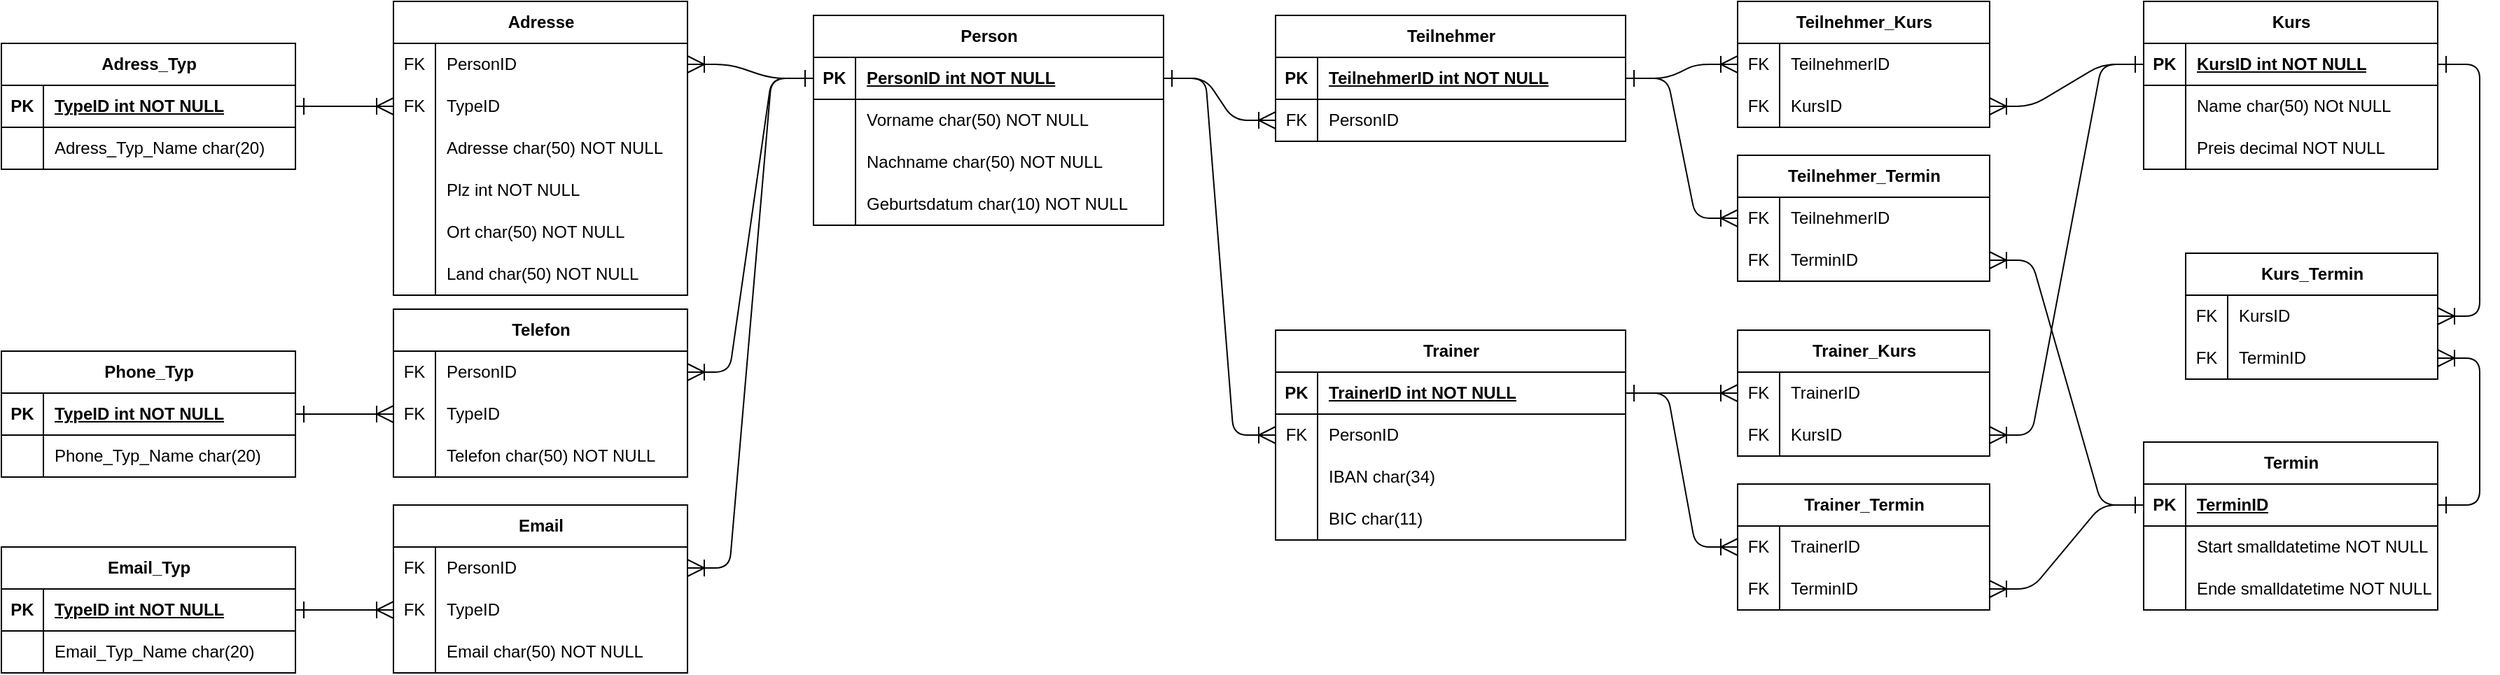 <mxfile version="22.0.2" type="device">
  <diagram id="R2lEEEUBdFMjLlhIrx00" name="Page-1">
    <mxGraphModel dx="3860" dy="1251" grid="1" gridSize="10" guides="1" tooltips="1" connect="1" arrows="1" fold="1" page="1" pageScale="1" pageWidth="850" pageHeight="1100" math="0" shadow="0" extFonts="Permanent Marker^https://fonts.googleapis.com/css?family=Permanent+Marker">
      <root>
        <mxCell id="0" />
        <mxCell id="1" parent="0" />
        <mxCell id="C-vyLk0tnHw3VtMMgP7b-1" value="" style="edgeStyle=entityRelationEdgeStyle;endArrow=ERoneToMany;startArrow=ERone;endFill=0;startFill=0;exitX=1;exitY=0.5;exitDx=0;exitDy=0;endSize=10;startSize=10;entryX=0;entryY=0.5;entryDx=0;entryDy=0;" parent="1" edge="1" target="ZabQwIHH44t1u9tE0k3N-32" source="p-Qol1jENe1isMfZpSC1-251">
          <mxGeometry width="100" height="100" relative="1" as="geometry">
            <mxPoint x="260" y="85" as="sourcePoint" />
            <mxPoint x="310" y="85" as="targetPoint" />
          </mxGeometry>
        </mxCell>
        <mxCell id="ZabQwIHH44t1u9tE0k3N-5" value="" style="edgeStyle=entityRelationEdgeStyle;endArrow=ERoneToMany;startArrow=ERone;endFill=0;startFill=0;exitX=0;exitY=0.5;exitDx=0;exitDy=0;entryX=1;entryY=0.5;entryDx=0;entryDy=0;endSize=10;startSize=10;" parent="1" source="ZabQwIHH44t1u9tE0k3N-42" target="ZabQwIHH44t1u9tE0k3N-35" edge="1">
          <mxGeometry width="100" height="100" relative="1" as="geometry">
            <mxPoint x="500" y="85" as="sourcePoint" />
            <mxPoint x="540" y="115" as="targetPoint" />
          </mxGeometry>
        </mxCell>
        <mxCell id="ZabQwIHH44t1u9tE0k3N-15" value="Person" style="shape=table;startSize=30;container=1;collapsible=1;childLayout=tableLayout;fixedRows=1;rowLines=0;fontStyle=1;align=center;resizeLast=1;html=1;" parent="1" vertex="1">
          <mxGeometry x="-350" y="50" width="250" height="150" as="geometry" />
        </mxCell>
        <mxCell id="ZabQwIHH44t1u9tE0k3N-16" value="" style="shape=tableRow;horizontal=0;startSize=0;swimlaneHead=0;swimlaneBody=0;fillColor=none;collapsible=0;dropTarget=0;points=[[0,0.5],[1,0.5]];portConstraint=eastwest;top=0;left=0;right=0;bottom=1;" parent="ZabQwIHH44t1u9tE0k3N-15" vertex="1">
          <mxGeometry y="30" width="250" height="30" as="geometry" />
        </mxCell>
        <mxCell id="ZabQwIHH44t1u9tE0k3N-17" value="PK" style="shape=partialRectangle;connectable=0;fillColor=none;top=0;left=0;bottom=0;right=0;fontStyle=1;overflow=hidden;whiteSpace=wrap;html=1;" parent="ZabQwIHH44t1u9tE0k3N-16" vertex="1">
          <mxGeometry width="30" height="30" as="geometry">
            <mxRectangle width="30" height="30" as="alternateBounds" />
          </mxGeometry>
        </mxCell>
        <mxCell id="ZabQwIHH44t1u9tE0k3N-18" value="PersonID int NOT NULL" style="shape=partialRectangle;connectable=0;fillColor=none;top=0;left=0;bottom=0;right=0;align=left;spacingLeft=6;fontStyle=5;overflow=hidden;whiteSpace=wrap;html=1;" parent="ZabQwIHH44t1u9tE0k3N-16" vertex="1">
          <mxGeometry x="30" width="220" height="30" as="geometry">
            <mxRectangle width="220" height="30" as="alternateBounds" />
          </mxGeometry>
        </mxCell>
        <mxCell id="ZabQwIHH44t1u9tE0k3N-19" value="" style="shape=tableRow;horizontal=0;startSize=0;swimlaneHead=0;swimlaneBody=0;fillColor=none;collapsible=0;dropTarget=0;points=[[0,0.5],[1,0.5]];portConstraint=eastwest;top=0;left=0;right=0;bottom=0;" parent="ZabQwIHH44t1u9tE0k3N-15" vertex="1">
          <mxGeometry y="60" width="250" height="30" as="geometry" />
        </mxCell>
        <mxCell id="ZabQwIHH44t1u9tE0k3N-20" value="" style="shape=partialRectangle;connectable=0;fillColor=none;top=0;left=0;bottom=0;right=0;editable=1;overflow=hidden;whiteSpace=wrap;html=1;" parent="ZabQwIHH44t1u9tE0k3N-19" vertex="1">
          <mxGeometry width="30" height="30" as="geometry">
            <mxRectangle width="30" height="30" as="alternateBounds" />
          </mxGeometry>
        </mxCell>
        <mxCell id="ZabQwIHH44t1u9tE0k3N-21" value="Vorname char(50) NOT NULL" style="shape=partialRectangle;connectable=0;fillColor=none;top=0;left=0;bottom=0;right=0;align=left;spacingLeft=6;overflow=hidden;whiteSpace=wrap;html=1;" parent="ZabQwIHH44t1u9tE0k3N-19" vertex="1">
          <mxGeometry x="30" width="220" height="30" as="geometry">
            <mxRectangle width="220" height="30" as="alternateBounds" />
          </mxGeometry>
        </mxCell>
        <mxCell id="ZabQwIHH44t1u9tE0k3N-22" value="" style="shape=tableRow;horizontal=0;startSize=0;swimlaneHead=0;swimlaneBody=0;fillColor=none;collapsible=0;dropTarget=0;points=[[0,0.5],[1,0.5]];portConstraint=eastwest;top=0;left=0;right=0;bottom=0;" parent="ZabQwIHH44t1u9tE0k3N-15" vertex="1">
          <mxGeometry y="90" width="250" height="30" as="geometry" />
        </mxCell>
        <mxCell id="ZabQwIHH44t1u9tE0k3N-23" value="" style="shape=partialRectangle;connectable=0;fillColor=none;top=0;left=0;bottom=0;right=0;editable=1;overflow=hidden;whiteSpace=wrap;html=1;" parent="ZabQwIHH44t1u9tE0k3N-22" vertex="1">
          <mxGeometry width="30" height="30" as="geometry">
            <mxRectangle width="30" height="30" as="alternateBounds" />
          </mxGeometry>
        </mxCell>
        <mxCell id="ZabQwIHH44t1u9tE0k3N-24" value="Nachname char(50) NOT NULL" style="shape=partialRectangle;connectable=0;fillColor=none;top=0;left=0;bottom=0;right=0;align=left;spacingLeft=6;overflow=hidden;whiteSpace=wrap;html=1;" parent="ZabQwIHH44t1u9tE0k3N-22" vertex="1">
          <mxGeometry x="30" width="220" height="30" as="geometry">
            <mxRectangle width="220" height="30" as="alternateBounds" />
          </mxGeometry>
        </mxCell>
        <mxCell id="ZabQwIHH44t1u9tE0k3N-25" value="" style="shape=tableRow;horizontal=0;startSize=0;swimlaneHead=0;swimlaneBody=0;fillColor=none;collapsible=0;dropTarget=0;points=[[0,0.5],[1,0.5]];portConstraint=eastwest;top=0;left=0;right=0;bottom=0;" parent="ZabQwIHH44t1u9tE0k3N-15" vertex="1">
          <mxGeometry y="120" width="250" height="30" as="geometry" />
        </mxCell>
        <mxCell id="ZabQwIHH44t1u9tE0k3N-26" value="" style="shape=partialRectangle;connectable=0;fillColor=none;top=0;left=0;bottom=0;right=0;editable=1;overflow=hidden;whiteSpace=wrap;html=1;" parent="ZabQwIHH44t1u9tE0k3N-25" vertex="1">
          <mxGeometry width="30" height="30" as="geometry">
            <mxRectangle width="30" height="30" as="alternateBounds" />
          </mxGeometry>
        </mxCell>
        <mxCell id="ZabQwIHH44t1u9tE0k3N-27" value="Geburtsdatum char(10) NOT NULL" style="shape=partialRectangle;connectable=0;fillColor=none;top=0;left=0;bottom=0;right=0;align=left;spacingLeft=6;overflow=hidden;whiteSpace=wrap;html=1;" parent="ZabQwIHH44t1u9tE0k3N-25" vertex="1">
          <mxGeometry x="30" width="220" height="30" as="geometry">
            <mxRectangle width="220" height="30" as="alternateBounds" />
          </mxGeometry>
        </mxCell>
        <mxCell id="ZabQwIHH44t1u9tE0k3N-28" value="Teilnehmer_Kurs" style="shape=table;startSize=30;container=1;collapsible=1;childLayout=tableLayout;fixedRows=1;rowLines=0;fontStyle=1;align=center;resizeLast=1;html=1;" parent="1" vertex="1">
          <mxGeometry x="310" y="40" width="180" height="90" as="geometry" />
        </mxCell>
        <mxCell id="ZabQwIHH44t1u9tE0k3N-32" value="" style="shape=tableRow;horizontal=0;startSize=0;swimlaneHead=0;swimlaneBody=0;fillColor=none;collapsible=0;dropTarget=0;points=[[0,0.5],[1,0.5]];portConstraint=eastwest;top=0;left=0;right=0;bottom=0;" parent="ZabQwIHH44t1u9tE0k3N-28" vertex="1">
          <mxGeometry y="30" width="180" height="30" as="geometry" />
        </mxCell>
        <mxCell id="ZabQwIHH44t1u9tE0k3N-33" value="FK" style="shape=partialRectangle;connectable=0;fillColor=none;top=0;left=0;bottom=0;right=0;editable=1;overflow=hidden;whiteSpace=wrap;html=1;" parent="ZabQwIHH44t1u9tE0k3N-32" vertex="1">
          <mxGeometry width="30" height="30" as="geometry">
            <mxRectangle width="30" height="30" as="alternateBounds" />
          </mxGeometry>
        </mxCell>
        <mxCell id="ZabQwIHH44t1u9tE0k3N-34" value="TeilnehmerID" style="shape=partialRectangle;connectable=0;fillColor=none;top=0;left=0;bottom=0;right=0;align=left;spacingLeft=6;overflow=hidden;whiteSpace=wrap;html=1;" parent="ZabQwIHH44t1u9tE0k3N-32" vertex="1">
          <mxGeometry x="30" width="150" height="30" as="geometry">
            <mxRectangle width="150" height="30" as="alternateBounds" />
          </mxGeometry>
        </mxCell>
        <mxCell id="ZabQwIHH44t1u9tE0k3N-35" value="" style="shape=tableRow;horizontal=0;startSize=0;swimlaneHead=0;swimlaneBody=0;fillColor=none;collapsible=0;dropTarget=0;points=[[0,0.5],[1,0.5]];portConstraint=eastwest;top=0;left=0;right=0;bottom=0;" parent="ZabQwIHH44t1u9tE0k3N-28" vertex="1">
          <mxGeometry y="60" width="180" height="30" as="geometry" />
        </mxCell>
        <mxCell id="ZabQwIHH44t1u9tE0k3N-36" value="FK" style="shape=partialRectangle;connectable=0;fillColor=none;top=0;left=0;bottom=0;right=0;editable=1;overflow=hidden;whiteSpace=wrap;html=1;" parent="ZabQwIHH44t1u9tE0k3N-35" vertex="1">
          <mxGeometry width="30" height="30" as="geometry">
            <mxRectangle width="30" height="30" as="alternateBounds" />
          </mxGeometry>
        </mxCell>
        <mxCell id="ZabQwIHH44t1u9tE0k3N-37" value="KursID" style="shape=partialRectangle;connectable=0;fillColor=none;top=0;left=0;bottom=0;right=0;align=left;spacingLeft=6;overflow=hidden;whiteSpace=wrap;html=1;" parent="ZabQwIHH44t1u9tE0k3N-35" vertex="1">
          <mxGeometry x="30" width="150" height="30" as="geometry">
            <mxRectangle width="150" height="30" as="alternateBounds" />
          </mxGeometry>
        </mxCell>
        <mxCell id="ZabQwIHH44t1u9tE0k3N-41" value="Kurs" style="shape=table;startSize=30;container=1;collapsible=1;childLayout=tableLayout;fixedRows=1;rowLines=0;fontStyle=1;align=center;resizeLast=1;html=1;" parent="1" vertex="1">
          <mxGeometry x="600" y="40" width="210" height="120" as="geometry" />
        </mxCell>
        <mxCell id="ZabQwIHH44t1u9tE0k3N-42" value="" style="shape=tableRow;horizontal=0;startSize=0;swimlaneHead=0;swimlaneBody=0;fillColor=none;collapsible=0;dropTarget=0;points=[[0,0.5],[1,0.5]];portConstraint=eastwest;top=0;left=0;right=0;bottom=1;" parent="ZabQwIHH44t1u9tE0k3N-41" vertex="1">
          <mxGeometry y="30" width="210" height="30" as="geometry" />
        </mxCell>
        <mxCell id="ZabQwIHH44t1u9tE0k3N-43" value="PK" style="shape=partialRectangle;connectable=0;fillColor=none;top=0;left=0;bottom=0;right=0;fontStyle=1;overflow=hidden;whiteSpace=wrap;html=1;" parent="ZabQwIHH44t1u9tE0k3N-42" vertex="1">
          <mxGeometry width="30" height="30" as="geometry">
            <mxRectangle width="30" height="30" as="alternateBounds" />
          </mxGeometry>
        </mxCell>
        <mxCell id="ZabQwIHH44t1u9tE0k3N-44" value="KursID int NOT NULL" style="shape=partialRectangle;connectable=0;fillColor=none;top=0;left=0;bottom=0;right=0;align=left;spacingLeft=6;fontStyle=5;overflow=hidden;whiteSpace=wrap;html=1;" parent="ZabQwIHH44t1u9tE0k3N-42" vertex="1">
          <mxGeometry x="30" width="180" height="30" as="geometry">
            <mxRectangle width="180" height="30" as="alternateBounds" />
          </mxGeometry>
        </mxCell>
        <mxCell id="ZabQwIHH44t1u9tE0k3N-45" value="" style="shape=tableRow;horizontal=0;startSize=0;swimlaneHead=0;swimlaneBody=0;fillColor=none;collapsible=0;dropTarget=0;points=[[0,0.5],[1,0.5]];portConstraint=eastwest;top=0;left=0;right=0;bottom=0;" parent="ZabQwIHH44t1u9tE0k3N-41" vertex="1">
          <mxGeometry y="60" width="210" height="30" as="geometry" />
        </mxCell>
        <mxCell id="ZabQwIHH44t1u9tE0k3N-46" value="" style="shape=partialRectangle;connectable=0;fillColor=none;top=0;left=0;bottom=0;right=0;editable=1;overflow=hidden;whiteSpace=wrap;html=1;" parent="ZabQwIHH44t1u9tE0k3N-45" vertex="1">
          <mxGeometry width="30" height="30" as="geometry">
            <mxRectangle width="30" height="30" as="alternateBounds" />
          </mxGeometry>
        </mxCell>
        <mxCell id="ZabQwIHH44t1u9tE0k3N-47" value="Name char(50) NOt NULL" style="shape=partialRectangle;connectable=0;fillColor=none;top=0;left=0;bottom=0;right=0;align=left;spacingLeft=6;overflow=hidden;whiteSpace=wrap;html=1;" parent="ZabQwIHH44t1u9tE0k3N-45" vertex="1">
          <mxGeometry x="30" width="180" height="30" as="geometry">
            <mxRectangle width="180" height="30" as="alternateBounds" />
          </mxGeometry>
        </mxCell>
        <mxCell id="ZabQwIHH44t1u9tE0k3N-48" value="" style="shape=tableRow;horizontal=0;startSize=0;swimlaneHead=0;swimlaneBody=0;fillColor=none;collapsible=0;dropTarget=0;points=[[0,0.5],[1,0.5]];portConstraint=eastwest;top=0;left=0;right=0;bottom=0;" parent="ZabQwIHH44t1u9tE0k3N-41" vertex="1">
          <mxGeometry y="90" width="210" height="30" as="geometry" />
        </mxCell>
        <mxCell id="ZabQwIHH44t1u9tE0k3N-49" value="" style="shape=partialRectangle;connectable=0;fillColor=none;top=0;left=0;bottom=0;right=0;editable=1;overflow=hidden;whiteSpace=wrap;html=1;" parent="ZabQwIHH44t1u9tE0k3N-48" vertex="1">
          <mxGeometry width="30" height="30" as="geometry">
            <mxRectangle width="30" height="30" as="alternateBounds" />
          </mxGeometry>
        </mxCell>
        <mxCell id="ZabQwIHH44t1u9tE0k3N-50" value="Preis decimal NOT NULL" style="shape=partialRectangle;connectable=0;fillColor=none;top=0;left=0;bottom=0;right=0;align=left;spacingLeft=6;overflow=hidden;whiteSpace=wrap;html=1;" parent="ZabQwIHH44t1u9tE0k3N-48" vertex="1">
          <mxGeometry x="30" width="180" height="30" as="geometry">
            <mxRectangle width="180" height="30" as="alternateBounds" />
          </mxGeometry>
        </mxCell>
        <mxCell id="ZabQwIHH44t1u9tE0k3N-77" value="" style="edgeStyle=entityRelationEdgeStyle;endArrow=ERoneToMany;startArrow=ERone;endFill=0;startFill=0;exitX=0;exitY=0.5;exitDx=0;exitDy=0;entryX=1;entryY=0.5;entryDx=0;entryDy=0;endSize=10;startSize=10;" parent="1" source="ZabQwIHH44t1u9tE0k3N-42" target="ZabQwIHH44t1u9tE0k3N-113" edge="1">
          <mxGeometry width="100" height="100" relative="1" as="geometry">
            <mxPoint x="550" y="455" as="sourcePoint" />
            <mxPoint x="540" y="485" as="targetPoint" />
          </mxGeometry>
        </mxCell>
        <mxCell id="ZabQwIHH44t1u9tE0k3N-109" value="Trainer_Kurs" style="shape=table;startSize=30;container=1;collapsible=1;childLayout=tableLayout;fixedRows=1;rowLines=0;fontStyle=1;align=center;resizeLast=1;html=1;" parent="1" vertex="1">
          <mxGeometry x="310" y="275" width="180" height="90" as="geometry" />
        </mxCell>
        <mxCell id="ZabQwIHH44t1u9tE0k3N-110" value="" style="shape=tableRow;horizontal=0;startSize=0;swimlaneHead=0;swimlaneBody=0;fillColor=none;collapsible=0;dropTarget=0;points=[[0,0.5],[1,0.5]];portConstraint=eastwest;top=0;left=0;right=0;bottom=0;" parent="ZabQwIHH44t1u9tE0k3N-109" vertex="1">
          <mxGeometry y="30" width="180" height="30" as="geometry" />
        </mxCell>
        <mxCell id="ZabQwIHH44t1u9tE0k3N-111" value="FK" style="shape=partialRectangle;connectable=0;fillColor=none;top=0;left=0;bottom=0;right=0;editable=1;overflow=hidden;whiteSpace=wrap;html=1;" parent="ZabQwIHH44t1u9tE0k3N-110" vertex="1">
          <mxGeometry width="30" height="30" as="geometry">
            <mxRectangle width="30" height="30" as="alternateBounds" />
          </mxGeometry>
        </mxCell>
        <mxCell id="ZabQwIHH44t1u9tE0k3N-112" value="TrainerID" style="shape=partialRectangle;connectable=0;fillColor=none;top=0;left=0;bottom=0;right=0;align=left;spacingLeft=6;overflow=hidden;whiteSpace=wrap;html=1;" parent="ZabQwIHH44t1u9tE0k3N-110" vertex="1">
          <mxGeometry x="30" width="150" height="30" as="geometry">
            <mxRectangle width="150" height="30" as="alternateBounds" />
          </mxGeometry>
        </mxCell>
        <mxCell id="ZabQwIHH44t1u9tE0k3N-113" value="" style="shape=tableRow;horizontal=0;startSize=0;swimlaneHead=0;swimlaneBody=0;fillColor=none;collapsible=0;dropTarget=0;points=[[0,0.5],[1,0.5]];portConstraint=eastwest;top=0;left=0;right=0;bottom=0;" parent="ZabQwIHH44t1u9tE0k3N-109" vertex="1">
          <mxGeometry y="60" width="180" height="30" as="geometry" />
        </mxCell>
        <mxCell id="ZabQwIHH44t1u9tE0k3N-114" value="FK" style="shape=partialRectangle;connectable=0;fillColor=none;top=0;left=0;bottom=0;right=0;editable=1;overflow=hidden;whiteSpace=wrap;html=1;" parent="ZabQwIHH44t1u9tE0k3N-113" vertex="1">
          <mxGeometry width="30" height="30" as="geometry">
            <mxRectangle width="30" height="30" as="alternateBounds" />
          </mxGeometry>
        </mxCell>
        <mxCell id="ZabQwIHH44t1u9tE0k3N-115" value="KursID" style="shape=partialRectangle;connectable=0;fillColor=none;top=0;left=0;bottom=0;right=0;align=left;spacingLeft=6;overflow=hidden;whiteSpace=wrap;html=1;" parent="ZabQwIHH44t1u9tE0k3N-113" vertex="1">
          <mxGeometry x="30" width="150" height="30" as="geometry">
            <mxRectangle width="150" height="30" as="alternateBounds" />
          </mxGeometry>
        </mxCell>
        <mxCell id="ZabQwIHH44t1u9tE0k3N-129" value="Termin" style="shape=table;startSize=30;container=1;collapsible=1;childLayout=tableLayout;fixedRows=1;rowLines=0;fontStyle=1;align=center;resizeLast=1;html=1;" parent="1" vertex="1">
          <mxGeometry x="600" y="355" width="210" height="120" as="geometry" />
        </mxCell>
        <mxCell id="ZabQwIHH44t1u9tE0k3N-130" value="" style="shape=tableRow;horizontal=0;startSize=0;swimlaneHead=0;swimlaneBody=0;fillColor=none;collapsible=0;dropTarget=0;points=[[0,0.5],[1,0.5]];portConstraint=eastwest;top=0;left=0;right=0;bottom=1;" parent="ZabQwIHH44t1u9tE0k3N-129" vertex="1">
          <mxGeometry y="30" width="210" height="30" as="geometry" />
        </mxCell>
        <mxCell id="ZabQwIHH44t1u9tE0k3N-131" value="PK" style="shape=partialRectangle;connectable=0;fillColor=none;top=0;left=0;bottom=0;right=0;fontStyle=1;overflow=hidden;whiteSpace=wrap;html=1;" parent="ZabQwIHH44t1u9tE0k3N-130" vertex="1">
          <mxGeometry width="30" height="30" as="geometry">
            <mxRectangle width="30" height="30" as="alternateBounds" />
          </mxGeometry>
        </mxCell>
        <mxCell id="ZabQwIHH44t1u9tE0k3N-132" value="TerminID" style="shape=partialRectangle;connectable=0;fillColor=none;top=0;left=0;bottom=0;right=0;align=left;spacingLeft=6;fontStyle=5;overflow=hidden;whiteSpace=wrap;html=1;" parent="ZabQwIHH44t1u9tE0k3N-130" vertex="1">
          <mxGeometry x="30" width="180" height="30" as="geometry">
            <mxRectangle width="180" height="30" as="alternateBounds" />
          </mxGeometry>
        </mxCell>
        <mxCell id="ZabQwIHH44t1u9tE0k3N-136" value="" style="shape=tableRow;horizontal=0;startSize=0;swimlaneHead=0;swimlaneBody=0;fillColor=none;collapsible=0;dropTarget=0;points=[[0,0.5],[1,0.5]];portConstraint=eastwest;top=0;left=0;right=0;bottom=0;" parent="ZabQwIHH44t1u9tE0k3N-129" vertex="1">
          <mxGeometry y="60" width="210" height="30" as="geometry" />
        </mxCell>
        <mxCell id="ZabQwIHH44t1u9tE0k3N-137" value="" style="shape=partialRectangle;connectable=0;fillColor=none;top=0;left=0;bottom=0;right=0;editable=1;overflow=hidden;whiteSpace=wrap;html=1;" parent="ZabQwIHH44t1u9tE0k3N-136" vertex="1">
          <mxGeometry width="30" height="30" as="geometry">
            <mxRectangle width="30" height="30" as="alternateBounds" />
          </mxGeometry>
        </mxCell>
        <mxCell id="ZabQwIHH44t1u9tE0k3N-138" value="Start smalldatetime NOT NULL" style="shape=partialRectangle;connectable=0;fillColor=none;top=0;left=0;bottom=0;right=0;align=left;spacingLeft=6;overflow=hidden;whiteSpace=wrap;html=1;" parent="ZabQwIHH44t1u9tE0k3N-136" vertex="1">
          <mxGeometry x="30" width="180" height="30" as="geometry">
            <mxRectangle width="180" height="30" as="alternateBounds" />
          </mxGeometry>
        </mxCell>
        <mxCell id="ZabQwIHH44t1u9tE0k3N-139" value="" style="shape=tableRow;horizontal=0;startSize=0;swimlaneHead=0;swimlaneBody=0;fillColor=none;collapsible=0;dropTarget=0;points=[[0,0.5],[1,0.5]];portConstraint=eastwest;top=0;left=0;right=0;bottom=0;" parent="ZabQwIHH44t1u9tE0k3N-129" vertex="1">
          <mxGeometry y="90" width="210" height="30" as="geometry" />
        </mxCell>
        <mxCell id="ZabQwIHH44t1u9tE0k3N-140" value="" style="shape=partialRectangle;connectable=0;fillColor=none;top=0;left=0;bottom=0;right=0;editable=1;overflow=hidden;whiteSpace=wrap;html=1;" parent="ZabQwIHH44t1u9tE0k3N-139" vertex="1">
          <mxGeometry width="30" height="30" as="geometry">
            <mxRectangle width="30" height="30" as="alternateBounds" />
          </mxGeometry>
        </mxCell>
        <mxCell id="ZabQwIHH44t1u9tE0k3N-141" value="Ende smalldatetime NOT NULL" style="shape=partialRectangle;connectable=0;fillColor=none;top=0;left=0;bottom=0;right=0;align=left;spacingLeft=6;overflow=hidden;whiteSpace=wrap;html=1;" parent="ZabQwIHH44t1u9tE0k3N-139" vertex="1">
          <mxGeometry x="30" width="180" height="30" as="geometry">
            <mxRectangle width="180" height="30" as="alternateBounds" />
          </mxGeometry>
        </mxCell>
        <mxCell id="ZabQwIHH44t1u9tE0k3N-142" value="" style="edgeStyle=entityRelationEdgeStyle;endArrow=ERoneToMany;startArrow=ERone;endFill=0;startFill=0;exitX=1;exitY=0.5;exitDx=0;exitDy=0;endSize=10;startSize=10;entryX=1;entryY=0.5;entryDx=0;entryDy=0;" parent="1" source="ZabQwIHH44t1u9tE0k3N-130" target="p-Qol1jENe1isMfZpSC1-101" edge="1">
          <mxGeometry width="100" height="100" relative="1" as="geometry">
            <mxPoint x="1060" y="780" as="sourcePoint" />
            <mxPoint x="910" y="250" as="targetPoint" />
            <Array as="points">
              <mxPoint x="650" y="830" />
              <mxPoint x="690" y="705" />
              <mxPoint x="670" y="830" />
            </Array>
          </mxGeometry>
        </mxCell>
        <mxCell id="p-Qol1jENe1isMfZpSC1-79" value="" style="edgeStyle=entityRelationEdgeStyle;endArrow=ERoneToMany;startArrow=ERone;endFill=0;startFill=0;exitX=1;exitY=0.5;exitDx=0;exitDy=0;endSize=10;startSize=10;entryX=0;entryY=0.5;entryDx=0;entryDy=0;" edge="1" parent="1" target="p-Qol1jENe1isMfZpSC1-81" source="p-Qol1jENe1isMfZpSC1-251">
          <mxGeometry width="100" height="100" relative="1" as="geometry">
            <mxPoint x="260" y="195" as="sourcePoint" />
            <mxPoint x="310" y="195" as="targetPoint" />
          </mxGeometry>
        </mxCell>
        <mxCell id="p-Qol1jENe1isMfZpSC1-80" value="Teilnehmer_Termin" style="shape=table;startSize=30;container=1;collapsible=1;childLayout=tableLayout;fixedRows=1;rowLines=0;fontStyle=1;align=center;resizeLast=1;html=1;" vertex="1" parent="1">
          <mxGeometry x="310" y="150" width="180" height="90" as="geometry" />
        </mxCell>
        <mxCell id="p-Qol1jENe1isMfZpSC1-81" value="" style="shape=tableRow;horizontal=0;startSize=0;swimlaneHead=0;swimlaneBody=0;fillColor=none;collapsible=0;dropTarget=0;points=[[0,0.5],[1,0.5]];portConstraint=eastwest;top=0;left=0;right=0;bottom=0;" vertex="1" parent="p-Qol1jENe1isMfZpSC1-80">
          <mxGeometry y="30" width="180" height="30" as="geometry" />
        </mxCell>
        <mxCell id="p-Qol1jENe1isMfZpSC1-82" value="FK" style="shape=partialRectangle;connectable=0;fillColor=none;top=0;left=0;bottom=0;right=0;editable=1;overflow=hidden;whiteSpace=wrap;html=1;" vertex="1" parent="p-Qol1jENe1isMfZpSC1-81">
          <mxGeometry width="30" height="30" as="geometry">
            <mxRectangle width="30" height="30" as="alternateBounds" />
          </mxGeometry>
        </mxCell>
        <mxCell id="p-Qol1jENe1isMfZpSC1-83" value="TeilnehmerID" style="shape=partialRectangle;connectable=0;fillColor=none;top=0;left=0;bottom=0;right=0;align=left;spacingLeft=6;overflow=hidden;whiteSpace=wrap;html=1;" vertex="1" parent="p-Qol1jENe1isMfZpSC1-81">
          <mxGeometry x="30" width="150" height="30" as="geometry">
            <mxRectangle width="150" height="30" as="alternateBounds" />
          </mxGeometry>
        </mxCell>
        <mxCell id="p-Qol1jENe1isMfZpSC1-84" value="" style="shape=tableRow;horizontal=0;startSize=0;swimlaneHead=0;swimlaneBody=0;fillColor=none;collapsible=0;dropTarget=0;points=[[0,0.5],[1,0.5]];portConstraint=eastwest;top=0;left=0;right=0;bottom=0;" vertex="1" parent="p-Qol1jENe1isMfZpSC1-80">
          <mxGeometry y="60" width="180" height="30" as="geometry" />
        </mxCell>
        <mxCell id="p-Qol1jENe1isMfZpSC1-85" value="FK" style="shape=partialRectangle;connectable=0;fillColor=none;top=0;left=0;bottom=0;right=0;editable=1;overflow=hidden;whiteSpace=wrap;html=1;" vertex="1" parent="p-Qol1jENe1isMfZpSC1-84">
          <mxGeometry width="30" height="30" as="geometry">
            <mxRectangle width="30" height="30" as="alternateBounds" />
          </mxGeometry>
        </mxCell>
        <mxCell id="p-Qol1jENe1isMfZpSC1-86" value="TerminID" style="shape=partialRectangle;connectable=0;fillColor=none;top=0;left=0;bottom=0;right=0;align=left;spacingLeft=6;overflow=hidden;whiteSpace=wrap;html=1;" vertex="1" parent="p-Qol1jENe1isMfZpSC1-84">
          <mxGeometry x="30" width="150" height="30" as="geometry">
            <mxRectangle width="150" height="30" as="alternateBounds" />
          </mxGeometry>
        </mxCell>
        <mxCell id="p-Qol1jENe1isMfZpSC1-88" value="Trainer_Termin" style="shape=table;startSize=30;container=1;collapsible=1;childLayout=tableLayout;fixedRows=1;rowLines=0;fontStyle=1;align=center;resizeLast=1;html=1;" vertex="1" parent="1">
          <mxGeometry x="310" y="385" width="180" height="90" as="geometry" />
        </mxCell>
        <mxCell id="p-Qol1jENe1isMfZpSC1-89" value="" style="shape=tableRow;horizontal=0;startSize=0;swimlaneHead=0;swimlaneBody=0;fillColor=none;collapsible=0;dropTarget=0;points=[[0,0.5],[1,0.5]];portConstraint=eastwest;top=0;left=0;right=0;bottom=0;" vertex="1" parent="p-Qol1jENe1isMfZpSC1-88">
          <mxGeometry y="30" width="180" height="30" as="geometry" />
        </mxCell>
        <mxCell id="p-Qol1jENe1isMfZpSC1-90" value="FK" style="shape=partialRectangle;connectable=0;fillColor=none;top=0;left=0;bottom=0;right=0;editable=1;overflow=hidden;whiteSpace=wrap;html=1;" vertex="1" parent="p-Qol1jENe1isMfZpSC1-89">
          <mxGeometry width="30" height="30" as="geometry">
            <mxRectangle width="30" height="30" as="alternateBounds" />
          </mxGeometry>
        </mxCell>
        <mxCell id="p-Qol1jENe1isMfZpSC1-91" value="TrainerID" style="shape=partialRectangle;connectable=0;fillColor=none;top=0;left=0;bottom=0;right=0;align=left;spacingLeft=6;overflow=hidden;whiteSpace=wrap;html=1;" vertex="1" parent="p-Qol1jENe1isMfZpSC1-89">
          <mxGeometry x="30" width="150" height="30" as="geometry">
            <mxRectangle width="150" height="30" as="alternateBounds" />
          </mxGeometry>
        </mxCell>
        <mxCell id="p-Qol1jENe1isMfZpSC1-92" value="" style="shape=tableRow;horizontal=0;startSize=0;swimlaneHead=0;swimlaneBody=0;fillColor=none;collapsible=0;dropTarget=0;points=[[0,0.5],[1,0.5]];portConstraint=eastwest;top=0;left=0;right=0;bottom=0;" vertex="1" parent="p-Qol1jENe1isMfZpSC1-88">
          <mxGeometry y="60" width="180" height="30" as="geometry" />
        </mxCell>
        <mxCell id="p-Qol1jENe1isMfZpSC1-93" value="FK" style="shape=partialRectangle;connectable=0;fillColor=none;top=0;left=0;bottom=0;right=0;editable=1;overflow=hidden;whiteSpace=wrap;html=1;" vertex="1" parent="p-Qol1jENe1isMfZpSC1-92">
          <mxGeometry width="30" height="30" as="geometry">
            <mxRectangle width="30" height="30" as="alternateBounds" />
          </mxGeometry>
        </mxCell>
        <mxCell id="p-Qol1jENe1isMfZpSC1-94" value="TerminID" style="shape=partialRectangle;connectable=0;fillColor=none;top=0;left=0;bottom=0;right=0;align=left;spacingLeft=6;overflow=hidden;whiteSpace=wrap;html=1;" vertex="1" parent="p-Qol1jENe1isMfZpSC1-92">
          <mxGeometry x="30" width="150" height="30" as="geometry">
            <mxRectangle width="150" height="30" as="alternateBounds" />
          </mxGeometry>
        </mxCell>
        <mxCell id="p-Qol1jENe1isMfZpSC1-95" value="" style="edgeStyle=entityRelationEdgeStyle;endArrow=ERoneToMany;startArrow=ERone;endFill=0;startFill=0;exitX=0;exitY=0.5;exitDx=0;exitDy=0;entryX=1;entryY=0.5;entryDx=0;entryDy=0;endSize=10;startSize=10;" edge="1" parent="1" source="ZabQwIHH44t1u9tE0k3N-130" target="p-Qol1jENe1isMfZpSC1-84">
          <mxGeometry width="100" height="100" relative="1" as="geometry">
            <mxPoint x="1120" y="470" as="sourcePoint" />
            <mxPoint x="670" y="500" as="targetPoint" />
          </mxGeometry>
        </mxCell>
        <mxCell id="p-Qol1jENe1isMfZpSC1-96" value="" style="edgeStyle=entityRelationEdgeStyle;endArrow=ERoneToMany;startArrow=ERone;endFill=0;startFill=0;exitX=0;exitY=0.5;exitDx=0;exitDy=0;entryX=1;entryY=0.5;entryDx=0;entryDy=0;endSize=10;startSize=10;" edge="1" parent="1" source="ZabQwIHH44t1u9tE0k3N-130" target="p-Qol1jENe1isMfZpSC1-92">
          <mxGeometry width="100" height="100" relative="1" as="geometry">
            <mxPoint x="490" y="1070" as="sourcePoint" />
            <mxPoint x="380" y="660" as="targetPoint" />
          </mxGeometry>
        </mxCell>
        <mxCell id="p-Qol1jENe1isMfZpSC1-104" value="" style="edgeStyle=entityRelationEdgeStyle;endArrow=ERoneToMany;startArrow=ERone;endFill=0;startFill=0;exitX=1;exitY=0.5;exitDx=0;exitDy=0;entryX=1;entryY=0.5;entryDx=0;entryDy=0;endSize=10;startSize=10;" edge="1" parent="1" source="ZabQwIHH44t1u9tE0k3N-42" target="p-Qol1jENe1isMfZpSC1-98">
          <mxGeometry width="100" height="100" relative="1" as="geometry">
            <mxPoint x="920" y="555" as="sourcePoint" />
            <mxPoint x="820" y="675" as="targetPoint" />
            <Array as="points">
              <mxPoint x="510" y="625" />
              <mxPoint x="550" y="500" />
              <mxPoint x="530" y="625" />
            </Array>
          </mxGeometry>
        </mxCell>
        <mxCell id="p-Qol1jENe1isMfZpSC1-97" value="Kurs_Termin" style="shape=table;startSize=30;container=1;collapsible=1;childLayout=tableLayout;fixedRows=1;rowLines=0;fontStyle=1;align=center;resizeLast=1;html=1;" vertex="1" parent="1">
          <mxGeometry x="630" y="220" width="180" height="90" as="geometry" />
        </mxCell>
        <mxCell id="p-Qol1jENe1isMfZpSC1-98" value="" style="shape=tableRow;horizontal=0;startSize=0;swimlaneHead=0;swimlaneBody=0;fillColor=none;collapsible=0;dropTarget=0;points=[[0,0.5],[1,0.5]];portConstraint=eastwest;top=0;left=0;right=0;bottom=0;" vertex="1" parent="p-Qol1jENe1isMfZpSC1-97">
          <mxGeometry y="30" width="180" height="30" as="geometry" />
        </mxCell>
        <mxCell id="p-Qol1jENe1isMfZpSC1-99" value="FK" style="shape=partialRectangle;connectable=0;fillColor=none;top=0;left=0;bottom=0;right=0;editable=1;overflow=hidden;whiteSpace=wrap;html=1;" vertex="1" parent="p-Qol1jENe1isMfZpSC1-98">
          <mxGeometry width="30" height="30" as="geometry">
            <mxRectangle width="30" height="30" as="alternateBounds" />
          </mxGeometry>
        </mxCell>
        <mxCell id="p-Qol1jENe1isMfZpSC1-100" value="KursID" style="shape=partialRectangle;connectable=0;fillColor=none;top=0;left=0;bottom=0;right=0;align=left;spacingLeft=6;overflow=hidden;whiteSpace=wrap;html=1;" vertex="1" parent="p-Qol1jENe1isMfZpSC1-98">
          <mxGeometry x="30" width="150" height="30" as="geometry">
            <mxRectangle width="150" height="30" as="alternateBounds" />
          </mxGeometry>
        </mxCell>
        <mxCell id="p-Qol1jENe1isMfZpSC1-101" value="" style="shape=tableRow;horizontal=0;startSize=0;swimlaneHead=0;swimlaneBody=0;fillColor=none;collapsible=0;dropTarget=0;points=[[0,0.5],[1,0.5]];portConstraint=eastwest;top=0;left=0;right=0;bottom=0;" vertex="1" parent="p-Qol1jENe1isMfZpSC1-97">
          <mxGeometry y="60" width="180" height="30" as="geometry" />
        </mxCell>
        <mxCell id="p-Qol1jENe1isMfZpSC1-102" value="FK" style="shape=partialRectangle;connectable=0;fillColor=none;top=0;left=0;bottom=0;right=0;editable=1;overflow=hidden;whiteSpace=wrap;html=1;" vertex="1" parent="p-Qol1jENe1isMfZpSC1-101">
          <mxGeometry width="30" height="30" as="geometry">
            <mxRectangle width="30" height="30" as="alternateBounds" />
          </mxGeometry>
        </mxCell>
        <mxCell id="p-Qol1jENe1isMfZpSC1-103" value="TerminID" style="shape=partialRectangle;connectable=0;fillColor=none;top=0;left=0;bottom=0;right=0;align=left;spacingLeft=6;overflow=hidden;whiteSpace=wrap;html=1;" vertex="1" parent="p-Qol1jENe1isMfZpSC1-101">
          <mxGeometry x="30" width="150" height="30" as="geometry">
            <mxRectangle width="150" height="30" as="alternateBounds" />
          </mxGeometry>
        </mxCell>
        <mxCell id="p-Qol1jENe1isMfZpSC1-105" value="Adresse" style="shape=table;startSize=30;container=1;collapsible=1;childLayout=tableLayout;fixedRows=1;rowLines=0;fontStyle=1;align=center;resizeLast=1;html=1;" vertex="1" parent="1">
          <mxGeometry x="-650" y="40" width="210" height="210" as="geometry" />
        </mxCell>
        <mxCell id="p-Qol1jENe1isMfZpSC1-136" value="" style="shape=tableRow;horizontal=0;startSize=0;swimlaneHead=0;swimlaneBody=0;fillColor=none;collapsible=0;dropTarget=0;points=[[0,0.5],[1,0.5]];portConstraint=eastwest;top=0;left=0;right=0;bottom=0;" vertex="1" parent="p-Qol1jENe1isMfZpSC1-105">
          <mxGeometry y="30" width="210" height="30" as="geometry" />
        </mxCell>
        <mxCell id="p-Qol1jENe1isMfZpSC1-137" value="FK" style="shape=partialRectangle;connectable=0;fillColor=none;top=0;left=0;bottom=0;right=0;editable=1;overflow=hidden;whiteSpace=wrap;html=1;" vertex="1" parent="p-Qol1jENe1isMfZpSC1-136">
          <mxGeometry width="30" height="30" as="geometry">
            <mxRectangle width="30" height="30" as="alternateBounds" />
          </mxGeometry>
        </mxCell>
        <mxCell id="p-Qol1jENe1isMfZpSC1-138" value="PersonID" style="shape=partialRectangle;connectable=0;fillColor=none;top=0;left=0;bottom=0;right=0;align=left;spacingLeft=6;overflow=hidden;whiteSpace=wrap;html=1;" vertex="1" parent="p-Qol1jENe1isMfZpSC1-136">
          <mxGeometry x="30" width="180" height="30" as="geometry">
            <mxRectangle width="180" height="30" as="alternateBounds" />
          </mxGeometry>
        </mxCell>
        <mxCell id="p-Qol1jENe1isMfZpSC1-139" value="" style="shape=tableRow;horizontal=0;startSize=0;swimlaneHead=0;swimlaneBody=0;fillColor=none;collapsible=0;dropTarget=0;points=[[0,0.5],[1,0.5]];portConstraint=eastwest;top=0;left=0;right=0;bottom=0;" vertex="1" parent="p-Qol1jENe1isMfZpSC1-105">
          <mxGeometry y="60" width="210" height="30" as="geometry" />
        </mxCell>
        <mxCell id="p-Qol1jENe1isMfZpSC1-140" value="FK" style="shape=partialRectangle;connectable=0;fillColor=none;top=0;left=0;bottom=0;right=0;editable=1;overflow=hidden;whiteSpace=wrap;html=1;" vertex="1" parent="p-Qol1jENe1isMfZpSC1-139">
          <mxGeometry width="30" height="30" as="geometry">
            <mxRectangle width="30" height="30" as="alternateBounds" />
          </mxGeometry>
        </mxCell>
        <mxCell id="p-Qol1jENe1isMfZpSC1-141" value="TypeID" style="shape=partialRectangle;connectable=0;fillColor=none;top=0;left=0;bottom=0;right=0;align=left;spacingLeft=6;overflow=hidden;whiteSpace=wrap;html=1;" vertex="1" parent="p-Qol1jENe1isMfZpSC1-139">
          <mxGeometry x="30" width="180" height="30" as="geometry">
            <mxRectangle width="180" height="30" as="alternateBounds" />
          </mxGeometry>
        </mxCell>
        <mxCell id="p-Qol1jENe1isMfZpSC1-118" value="" style="shape=tableRow;horizontal=0;startSize=0;swimlaneHead=0;swimlaneBody=0;fillColor=none;collapsible=0;dropTarget=0;points=[[0,0.5],[1,0.5]];portConstraint=eastwest;top=0;left=0;right=0;bottom=0;" vertex="1" parent="p-Qol1jENe1isMfZpSC1-105">
          <mxGeometry y="90" width="210" height="30" as="geometry" />
        </mxCell>
        <mxCell id="p-Qol1jENe1isMfZpSC1-119" value="" style="shape=partialRectangle;connectable=0;fillColor=none;top=0;left=0;bottom=0;right=0;editable=1;overflow=hidden;whiteSpace=wrap;html=1;" vertex="1" parent="p-Qol1jENe1isMfZpSC1-118">
          <mxGeometry width="30" height="30" as="geometry">
            <mxRectangle width="30" height="30" as="alternateBounds" />
          </mxGeometry>
        </mxCell>
        <mxCell id="p-Qol1jENe1isMfZpSC1-120" value="Adresse char(50) NOT NULL" style="shape=partialRectangle;connectable=0;fillColor=none;top=0;left=0;bottom=0;right=0;align=left;spacingLeft=6;overflow=hidden;whiteSpace=wrap;html=1;" vertex="1" parent="p-Qol1jENe1isMfZpSC1-118">
          <mxGeometry x="30" width="180" height="30" as="geometry">
            <mxRectangle width="180" height="30" as="alternateBounds" />
          </mxGeometry>
        </mxCell>
        <mxCell id="p-Qol1jENe1isMfZpSC1-121" value="" style="shape=tableRow;horizontal=0;startSize=0;swimlaneHead=0;swimlaneBody=0;fillColor=none;collapsible=0;dropTarget=0;points=[[0,0.5],[1,0.5]];portConstraint=eastwest;top=0;left=0;right=0;bottom=0;" vertex="1" parent="p-Qol1jENe1isMfZpSC1-105">
          <mxGeometry y="120" width="210" height="30" as="geometry" />
        </mxCell>
        <mxCell id="p-Qol1jENe1isMfZpSC1-122" value="" style="shape=partialRectangle;connectable=0;fillColor=none;top=0;left=0;bottom=0;right=0;editable=1;overflow=hidden;whiteSpace=wrap;html=1;" vertex="1" parent="p-Qol1jENe1isMfZpSC1-121">
          <mxGeometry width="30" height="30" as="geometry">
            <mxRectangle width="30" height="30" as="alternateBounds" />
          </mxGeometry>
        </mxCell>
        <mxCell id="p-Qol1jENe1isMfZpSC1-123" value="Plz int NOT NULL" style="shape=partialRectangle;connectable=0;fillColor=none;top=0;left=0;bottom=0;right=0;align=left;spacingLeft=6;overflow=hidden;whiteSpace=wrap;html=1;" vertex="1" parent="p-Qol1jENe1isMfZpSC1-121">
          <mxGeometry x="30" width="180" height="30" as="geometry">
            <mxRectangle width="180" height="30" as="alternateBounds" />
          </mxGeometry>
        </mxCell>
        <mxCell id="p-Qol1jENe1isMfZpSC1-124" value="" style="shape=tableRow;horizontal=0;startSize=0;swimlaneHead=0;swimlaneBody=0;fillColor=none;collapsible=0;dropTarget=0;points=[[0,0.5],[1,0.5]];portConstraint=eastwest;top=0;left=0;right=0;bottom=0;" vertex="1" parent="p-Qol1jENe1isMfZpSC1-105">
          <mxGeometry y="150" width="210" height="30" as="geometry" />
        </mxCell>
        <mxCell id="p-Qol1jENe1isMfZpSC1-125" value="" style="shape=partialRectangle;connectable=0;fillColor=none;top=0;left=0;bottom=0;right=0;editable=1;overflow=hidden;whiteSpace=wrap;html=1;" vertex="1" parent="p-Qol1jENe1isMfZpSC1-124">
          <mxGeometry width="30" height="30" as="geometry">
            <mxRectangle width="30" height="30" as="alternateBounds" />
          </mxGeometry>
        </mxCell>
        <mxCell id="p-Qol1jENe1isMfZpSC1-126" value="Ort char(50) NOT NULL" style="shape=partialRectangle;connectable=0;fillColor=none;top=0;left=0;bottom=0;right=0;align=left;spacingLeft=6;overflow=hidden;whiteSpace=wrap;html=1;" vertex="1" parent="p-Qol1jENe1isMfZpSC1-124">
          <mxGeometry x="30" width="180" height="30" as="geometry">
            <mxRectangle width="180" height="30" as="alternateBounds" />
          </mxGeometry>
        </mxCell>
        <mxCell id="p-Qol1jENe1isMfZpSC1-127" value="" style="shape=tableRow;horizontal=0;startSize=0;swimlaneHead=0;swimlaneBody=0;fillColor=none;collapsible=0;dropTarget=0;points=[[0,0.5],[1,0.5]];portConstraint=eastwest;top=0;left=0;right=0;bottom=0;" vertex="1" parent="p-Qol1jENe1isMfZpSC1-105">
          <mxGeometry y="180" width="210" height="30" as="geometry" />
        </mxCell>
        <mxCell id="p-Qol1jENe1isMfZpSC1-128" value="" style="shape=partialRectangle;connectable=0;fillColor=none;top=0;left=0;bottom=0;right=0;editable=1;overflow=hidden;whiteSpace=wrap;html=1;" vertex="1" parent="p-Qol1jENe1isMfZpSC1-127">
          <mxGeometry width="30" height="30" as="geometry">
            <mxRectangle width="30" height="30" as="alternateBounds" />
          </mxGeometry>
        </mxCell>
        <mxCell id="p-Qol1jENe1isMfZpSC1-129" value="Land char(50) NOT NULL" style="shape=partialRectangle;connectable=0;fillColor=none;top=0;left=0;bottom=0;right=0;align=left;spacingLeft=6;overflow=hidden;whiteSpace=wrap;html=1;" vertex="1" parent="p-Qol1jENe1isMfZpSC1-127">
          <mxGeometry x="30" width="180" height="30" as="geometry">
            <mxRectangle width="180" height="30" as="alternateBounds" />
          </mxGeometry>
        </mxCell>
        <mxCell id="p-Qol1jENe1isMfZpSC1-144" value="Adress_Typ" style="shape=table;startSize=30;container=1;collapsible=1;childLayout=tableLayout;fixedRows=1;rowLines=0;fontStyle=1;align=center;resizeLast=1;html=1;" vertex="1" parent="1">
          <mxGeometry x="-930" y="70" width="210" height="90" as="geometry" />
        </mxCell>
        <mxCell id="p-Qol1jENe1isMfZpSC1-145" value="" style="shape=tableRow;horizontal=0;startSize=0;swimlaneHead=0;swimlaneBody=0;fillColor=none;collapsible=0;dropTarget=0;points=[[0,0.5],[1,0.5]];portConstraint=eastwest;top=0;left=0;right=0;bottom=1;" vertex="1" parent="p-Qol1jENe1isMfZpSC1-144">
          <mxGeometry y="30" width="210" height="30" as="geometry" />
        </mxCell>
        <mxCell id="p-Qol1jENe1isMfZpSC1-146" value="PK" style="shape=partialRectangle;connectable=0;fillColor=none;top=0;left=0;bottom=0;right=0;fontStyle=1;overflow=hidden;whiteSpace=wrap;html=1;" vertex="1" parent="p-Qol1jENe1isMfZpSC1-145">
          <mxGeometry width="30" height="30" as="geometry">
            <mxRectangle width="30" height="30" as="alternateBounds" />
          </mxGeometry>
        </mxCell>
        <mxCell id="p-Qol1jENe1isMfZpSC1-147" value="TypeID&amp;nbsp;int NOT NULL" style="shape=partialRectangle;connectable=0;fillColor=none;top=0;left=0;bottom=0;right=0;align=left;spacingLeft=6;fontStyle=5;overflow=hidden;whiteSpace=wrap;html=1;" vertex="1" parent="p-Qol1jENe1isMfZpSC1-145">
          <mxGeometry x="30" width="180" height="30" as="geometry">
            <mxRectangle width="180" height="30" as="alternateBounds" />
          </mxGeometry>
        </mxCell>
        <mxCell id="p-Qol1jENe1isMfZpSC1-148" value="" style="shape=tableRow;horizontal=0;startSize=0;swimlaneHead=0;swimlaneBody=0;fillColor=none;collapsible=0;dropTarget=0;points=[[0,0.5],[1,0.5]];portConstraint=eastwest;top=0;left=0;right=0;bottom=0;" vertex="1" parent="p-Qol1jENe1isMfZpSC1-144">
          <mxGeometry y="60" width="210" height="30" as="geometry" />
        </mxCell>
        <mxCell id="p-Qol1jENe1isMfZpSC1-149" value="" style="shape=partialRectangle;connectable=0;fillColor=none;top=0;left=0;bottom=0;right=0;editable=1;overflow=hidden;whiteSpace=wrap;html=1;" vertex="1" parent="p-Qol1jENe1isMfZpSC1-148">
          <mxGeometry width="30" height="30" as="geometry">
            <mxRectangle width="30" height="30" as="alternateBounds" />
          </mxGeometry>
        </mxCell>
        <mxCell id="p-Qol1jENe1isMfZpSC1-150" value="Adress_Typ_Name char(20)" style="shape=partialRectangle;connectable=0;fillColor=none;top=0;left=0;bottom=0;right=0;align=left;spacingLeft=6;overflow=hidden;whiteSpace=wrap;html=1;" vertex="1" parent="p-Qol1jENe1isMfZpSC1-148">
          <mxGeometry x="30" width="180" height="30" as="geometry">
            <mxRectangle width="180" height="30" as="alternateBounds" />
          </mxGeometry>
        </mxCell>
        <mxCell id="p-Qol1jENe1isMfZpSC1-154" value="" style="edgeStyle=entityRelationEdgeStyle;endArrow=ERoneToMany;startArrow=ERone;endFill=0;startFill=0;exitX=1;exitY=0.5;exitDx=0;exitDy=0;entryX=0;entryY=0.5;entryDx=0;entryDy=0;endSize=10;startSize=10;" edge="1" parent="1" source="p-Qol1jENe1isMfZpSC1-145" target="p-Qol1jENe1isMfZpSC1-139">
          <mxGeometry width="100" height="100" relative="1" as="geometry">
            <mxPoint x="-810" y="250" as="sourcePoint" />
            <mxPoint x="-710" y="250" as="targetPoint" />
          </mxGeometry>
        </mxCell>
        <mxCell id="p-Qol1jENe1isMfZpSC1-155" value="Telefon" style="shape=table;startSize=30;container=1;collapsible=1;childLayout=tableLayout;fixedRows=1;rowLines=0;fontStyle=1;align=center;resizeLast=1;html=1;" vertex="1" parent="1">
          <mxGeometry x="-650" y="260" width="210" height="120" as="geometry" />
        </mxCell>
        <mxCell id="p-Qol1jENe1isMfZpSC1-156" value="" style="shape=tableRow;horizontal=0;startSize=0;swimlaneHead=0;swimlaneBody=0;fillColor=none;collapsible=0;dropTarget=0;points=[[0,0.5],[1,0.5]];portConstraint=eastwest;top=0;left=0;right=0;bottom=0;" vertex="1" parent="p-Qol1jENe1isMfZpSC1-155">
          <mxGeometry y="30" width="210" height="30" as="geometry" />
        </mxCell>
        <mxCell id="p-Qol1jENe1isMfZpSC1-157" value="FK" style="shape=partialRectangle;connectable=0;fillColor=none;top=0;left=0;bottom=0;right=0;editable=1;overflow=hidden;whiteSpace=wrap;html=1;" vertex="1" parent="p-Qol1jENe1isMfZpSC1-156">
          <mxGeometry width="30" height="30" as="geometry">
            <mxRectangle width="30" height="30" as="alternateBounds" />
          </mxGeometry>
        </mxCell>
        <mxCell id="p-Qol1jENe1isMfZpSC1-158" value="PersonID" style="shape=partialRectangle;connectable=0;fillColor=none;top=0;left=0;bottom=0;right=0;align=left;spacingLeft=6;overflow=hidden;whiteSpace=wrap;html=1;" vertex="1" parent="p-Qol1jENe1isMfZpSC1-156">
          <mxGeometry x="30" width="180" height="30" as="geometry">
            <mxRectangle width="180" height="30" as="alternateBounds" />
          </mxGeometry>
        </mxCell>
        <mxCell id="p-Qol1jENe1isMfZpSC1-159" value="" style="shape=tableRow;horizontal=0;startSize=0;swimlaneHead=0;swimlaneBody=0;fillColor=none;collapsible=0;dropTarget=0;points=[[0,0.5],[1,0.5]];portConstraint=eastwest;top=0;left=0;right=0;bottom=0;" vertex="1" parent="p-Qol1jENe1isMfZpSC1-155">
          <mxGeometry y="60" width="210" height="30" as="geometry" />
        </mxCell>
        <mxCell id="p-Qol1jENe1isMfZpSC1-160" value="FK" style="shape=partialRectangle;connectable=0;fillColor=none;top=0;left=0;bottom=0;right=0;editable=1;overflow=hidden;whiteSpace=wrap;html=1;" vertex="1" parent="p-Qol1jENe1isMfZpSC1-159">
          <mxGeometry width="30" height="30" as="geometry">
            <mxRectangle width="30" height="30" as="alternateBounds" />
          </mxGeometry>
        </mxCell>
        <mxCell id="p-Qol1jENe1isMfZpSC1-161" value="TypeID" style="shape=partialRectangle;connectable=0;fillColor=none;top=0;left=0;bottom=0;right=0;align=left;spacingLeft=6;overflow=hidden;whiteSpace=wrap;html=1;" vertex="1" parent="p-Qol1jENe1isMfZpSC1-159">
          <mxGeometry x="30" width="180" height="30" as="geometry">
            <mxRectangle width="180" height="30" as="alternateBounds" />
          </mxGeometry>
        </mxCell>
        <mxCell id="p-Qol1jENe1isMfZpSC1-162" value="" style="shape=tableRow;horizontal=0;startSize=0;swimlaneHead=0;swimlaneBody=0;fillColor=none;collapsible=0;dropTarget=0;points=[[0,0.5],[1,0.5]];portConstraint=eastwest;top=0;left=0;right=0;bottom=0;" vertex="1" parent="p-Qol1jENe1isMfZpSC1-155">
          <mxGeometry y="90" width="210" height="30" as="geometry" />
        </mxCell>
        <mxCell id="p-Qol1jENe1isMfZpSC1-163" value="" style="shape=partialRectangle;connectable=0;fillColor=none;top=0;left=0;bottom=0;right=0;editable=1;overflow=hidden;whiteSpace=wrap;html=1;" vertex="1" parent="p-Qol1jENe1isMfZpSC1-162">
          <mxGeometry width="30" height="30" as="geometry">
            <mxRectangle width="30" height="30" as="alternateBounds" />
          </mxGeometry>
        </mxCell>
        <mxCell id="p-Qol1jENe1isMfZpSC1-164" value="Telefon char(50) NOT NULL" style="shape=partialRectangle;connectable=0;fillColor=none;top=0;left=0;bottom=0;right=0;align=left;spacingLeft=6;overflow=hidden;whiteSpace=wrap;html=1;" vertex="1" parent="p-Qol1jENe1isMfZpSC1-162">
          <mxGeometry x="30" width="180" height="30" as="geometry">
            <mxRectangle width="180" height="30" as="alternateBounds" />
          </mxGeometry>
        </mxCell>
        <mxCell id="p-Qol1jENe1isMfZpSC1-174" value="Phone_Typ" style="shape=table;startSize=30;container=1;collapsible=1;childLayout=tableLayout;fixedRows=1;rowLines=0;fontStyle=1;align=center;resizeLast=1;html=1;" vertex="1" parent="1">
          <mxGeometry x="-930" y="290" width="210" height="90" as="geometry" />
        </mxCell>
        <mxCell id="p-Qol1jENe1isMfZpSC1-175" value="" style="shape=tableRow;horizontal=0;startSize=0;swimlaneHead=0;swimlaneBody=0;fillColor=none;collapsible=0;dropTarget=0;points=[[0,0.5],[1,0.5]];portConstraint=eastwest;top=0;left=0;right=0;bottom=1;" vertex="1" parent="p-Qol1jENe1isMfZpSC1-174">
          <mxGeometry y="30" width="210" height="30" as="geometry" />
        </mxCell>
        <mxCell id="p-Qol1jENe1isMfZpSC1-176" value="PK" style="shape=partialRectangle;connectable=0;fillColor=none;top=0;left=0;bottom=0;right=0;fontStyle=1;overflow=hidden;whiteSpace=wrap;html=1;" vertex="1" parent="p-Qol1jENe1isMfZpSC1-175">
          <mxGeometry width="30" height="30" as="geometry">
            <mxRectangle width="30" height="30" as="alternateBounds" />
          </mxGeometry>
        </mxCell>
        <mxCell id="p-Qol1jENe1isMfZpSC1-177" value="TypeID&amp;nbsp;int NOT NULL" style="shape=partialRectangle;connectable=0;fillColor=none;top=0;left=0;bottom=0;right=0;align=left;spacingLeft=6;fontStyle=5;overflow=hidden;whiteSpace=wrap;html=1;" vertex="1" parent="p-Qol1jENe1isMfZpSC1-175">
          <mxGeometry x="30" width="180" height="30" as="geometry">
            <mxRectangle width="180" height="30" as="alternateBounds" />
          </mxGeometry>
        </mxCell>
        <mxCell id="p-Qol1jENe1isMfZpSC1-178" value="" style="shape=tableRow;horizontal=0;startSize=0;swimlaneHead=0;swimlaneBody=0;fillColor=none;collapsible=0;dropTarget=0;points=[[0,0.5],[1,0.5]];portConstraint=eastwest;top=0;left=0;right=0;bottom=0;" vertex="1" parent="p-Qol1jENe1isMfZpSC1-174">
          <mxGeometry y="60" width="210" height="30" as="geometry" />
        </mxCell>
        <mxCell id="p-Qol1jENe1isMfZpSC1-179" value="" style="shape=partialRectangle;connectable=0;fillColor=none;top=0;left=0;bottom=0;right=0;editable=1;overflow=hidden;whiteSpace=wrap;html=1;" vertex="1" parent="p-Qol1jENe1isMfZpSC1-178">
          <mxGeometry width="30" height="30" as="geometry">
            <mxRectangle width="30" height="30" as="alternateBounds" />
          </mxGeometry>
        </mxCell>
        <mxCell id="p-Qol1jENe1isMfZpSC1-180" value="Phone_Typ_Name char(20)" style="shape=partialRectangle;connectable=0;fillColor=none;top=0;left=0;bottom=0;right=0;align=left;spacingLeft=6;overflow=hidden;whiteSpace=wrap;html=1;" vertex="1" parent="p-Qol1jENe1isMfZpSC1-178">
          <mxGeometry x="30" width="180" height="30" as="geometry">
            <mxRectangle width="180" height="30" as="alternateBounds" />
          </mxGeometry>
        </mxCell>
        <mxCell id="p-Qol1jENe1isMfZpSC1-181" value="" style="edgeStyle=entityRelationEdgeStyle;endArrow=ERoneToMany;startArrow=ERone;endFill=0;startFill=0;exitX=1;exitY=0.5;exitDx=0;exitDy=0;entryX=0;entryY=0.5;entryDx=0;entryDy=0;endSize=10;startSize=10;" edge="1" parent="1" source="p-Qol1jENe1isMfZpSC1-175" target="p-Qol1jENe1isMfZpSC1-159">
          <mxGeometry width="100" height="100" relative="1" as="geometry">
            <mxPoint x="-810" y="470" as="sourcePoint" />
            <mxPoint x="-710" y="470" as="targetPoint" />
          </mxGeometry>
        </mxCell>
        <mxCell id="p-Qol1jENe1isMfZpSC1-184" value="Email" style="shape=table;startSize=30;container=1;collapsible=1;childLayout=tableLayout;fixedRows=1;rowLines=0;fontStyle=1;align=center;resizeLast=1;html=1;" vertex="1" parent="1">
          <mxGeometry x="-650" y="400" width="210" height="120" as="geometry" />
        </mxCell>
        <mxCell id="p-Qol1jENe1isMfZpSC1-185" value="" style="shape=tableRow;horizontal=0;startSize=0;swimlaneHead=0;swimlaneBody=0;fillColor=none;collapsible=0;dropTarget=0;points=[[0,0.5],[1,0.5]];portConstraint=eastwest;top=0;left=0;right=0;bottom=0;" vertex="1" parent="p-Qol1jENe1isMfZpSC1-184">
          <mxGeometry y="30" width="210" height="30" as="geometry" />
        </mxCell>
        <mxCell id="p-Qol1jENe1isMfZpSC1-186" value="FK" style="shape=partialRectangle;connectable=0;fillColor=none;top=0;left=0;bottom=0;right=0;editable=1;overflow=hidden;whiteSpace=wrap;html=1;" vertex="1" parent="p-Qol1jENe1isMfZpSC1-185">
          <mxGeometry width="30" height="30" as="geometry">
            <mxRectangle width="30" height="30" as="alternateBounds" />
          </mxGeometry>
        </mxCell>
        <mxCell id="p-Qol1jENe1isMfZpSC1-187" value="PersonID" style="shape=partialRectangle;connectable=0;fillColor=none;top=0;left=0;bottom=0;right=0;align=left;spacingLeft=6;overflow=hidden;whiteSpace=wrap;html=1;" vertex="1" parent="p-Qol1jENe1isMfZpSC1-185">
          <mxGeometry x="30" width="180" height="30" as="geometry">
            <mxRectangle width="180" height="30" as="alternateBounds" />
          </mxGeometry>
        </mxCell>
        <mxCell id="p-Qol1jENe1isMfZpSC1-188" value="" style="shape=tableRow;horizontal=0;startSize=0;swimlaneHead=0;swimlaneBody=0;fillColor=none;collapsible=0;dropTarget=0;points=[[0,0.5],[1,0.5]];portConstraint=eastwest;top=0;left=0;right=0;bottom=0;" vertex="1" parent="p-Qol1jENe1isMfZpSC1-184">
          <mxGeometry y="60" width="210" height="30" as="geometry" />
        </mxCell>
        <mxCell id="p-Qol1jENe1isMfZpSC1-189" value="FK" style="shape=partialRectangle;connectable=0;fillColor=none;top=0;left=0;bottom=0;right=0;editable=1;overflow=hidden;whiteSpace=wrap;html=1;" vertex="1" parent="p-Qol1jENe1isMfZpSC1-188">
          <mxGeometry width="30" height="30" as="geometry">
            <mxRectangle width="30" height="30" as="alternateBounds" />
          </mxGeometry>
        </mxCell>
        <mxCell id="p-Qol1jENe1isMfZpSC1-190" value="TypeID" style="shape=partialRectangle;connectable=0;fillColor=none;top=0;left=0;bottom=0;right=0;align=left;spacingLeft=6;overflow=hidden;whiteSpace=wrap;html=1;" vertex="1" parent="p-Qol1jENe1isMfZpSC1-188">
          <mxGeometry x="30" width="180" height="30" as="geometry">
            <mxRectangle width="180" height="30" as="alternateBounds" />
          </mxGeometry>
        </mxCell>
        <mxCell id="p-Qol1jENe1isMfZpSC1-191" value="" style="shape=tableRow;horizontal=0;startSize=0;swimlaneHead=0;swimlaneBody=0;fillColor=none;collapsible=0;dropTarget=0;points=[[0,0.5],[1,0.5]];portConstraint=eastwest;top=0;left=0;right=0;bottom=0;" vertex="1" parent="p-Qol1jENe1isMfZpSC1-184">
          <mxGeometry y="90" width="210" height="30" as="geometry" />
        </mxCell>
        <mxCell id="p-Qol1jENe1isMfZpSC1-192" value="" style="shape=partialRectangle;connectable=0;fillColor=none;top=0;left=0;bottom=0;right=0;editable=1;overflow=hidden;whiteSpace=wrap;html=1;" vertex="1" parent="p-Qol1jENe1isMfZpSC1-191">
          <mxGeometry width="30" height="30" as="geometry">
            <mxRectangle width="30" height="30" as="alternateBounds" />
          </mxGeometry>
        </mxCell>
        <mxCell id="p-Qol1jENe1isMfZpSC1-193" value="Email char(50) NOT NULL" style="shape=partialRectangle;connectable=0;fillColor=none;top=0;left=0;bottom=0;right=0;align=left;spacingLeft=6;overflow=hidden;whiteSpace=wrap;html=1;" vertex="1" parent="p-Qol1jENe1isMfZpSC1-191">
          <mxGeometry x="30" width="180" height="30" as="geometry">
            <mxRectangle width="180" height="30" as="alternateBounds" />
          </mxGeometry>
        </mxCell>
        <mxCell id="p-Qol1jENe1isMfZpSC1-194" value="Email_Typ" style="shape=table;startSize=30;container=1;collapsible=1;childLayout=tableLayout;fixedRows=1;rowLines=0;fontStyle=1;align=center;resizeLast=1;html=1;" vertex="1" parent="1">
          <mxGeometry x="-930" y="430" width="210" height="90" as="geometry" />
        </mxCell>
        <mxCell id="p-Qol1jENe1isMfZpSC1-195" value="" style="shape=tableRow;horizontal=0;startSize=0;swimlaneHead=0;swimlaneBody=0;fillColor=none;collapsible=0;dropTarget=0;points=[[0,0.5],[1,0.5]];portConstraint=eastwest;top=0;left=0;right=0;bottom=1;" vertex="1" parent="p-Qol1jENe1isMfZpSC1-194">
          <mxGeometry y="30" width="210" height="30" as="geometry" />
        </mxCell>
        <mxCell id="p-Qol1jENe1isMfZpSC1-196" value="PK" style="shape=partialRectangle;connectable=0;fillColor=none;top=0;left=0;bottom=0;right=0;fontStyle=1;overflow=hidden;whiteSpace=wrap;html=1;" vertex="1" parent="p-Qol1jENe1isMfZpSC1-195">
          <mxGeometry width="30" height="30" as="geometry">
            <mxRectangle width="30" height="30" as="alternateBounds" />
          </mxGeometry>
        </mxCell>
        <mxCell id="p-Qol1jENe1isMfZpSC1-197" value="TypeID&amp;nbsp;int NOT NULL" style="shape=partialRectangle;connectable=0;fillColor=none;top=0;left=0;bottom=0;right=0;align=left;spacingLeft=6;fontStyle=5;overflow=hidden;whiteSpace=wrap;html=1;" vertex="1" parent="p-Qol1jENe1isMfZpSC1-195">
          <mxGeometry x="30" width="180" height="30" as="geometry">
            <mxRectangle width="180" height="30" as="alternateBounds" />
          </mxGeometry>
        </mxCell>
        <mxCell id="p-Qol1jENe1isMfZpSC1-198" value="" style="shape=tableRow;horizontal=0;startSize=0;swimlaneHead=0;swimlaneBody=0;fillColor=none;collapsible=0;dropTarget=0;points=[[0,0.5],[1,0.5]];portConstraint=eastwest;top=0;left=0;right=0;bottom=0;" vertex="1" parent="p-Qol1jENe1isMfZpSC1-194">
          <mxGeometry y="60" width="210" height="30" as="geometry" />
        </mxCell>
        <mxCell id="p-Qol1jENe1isMfZpSC1-199" value="" style="shape=partialRectangle;connectable=0;fillColor=none;top=0;left=0;bottom=0;right=0;editable=1;overflow=hidden;whiteSpace=wrap;html=1;" vertex="1" parent="p-Qol1jENe1isMfZpSC1-198">
          <mxGeometry width="30" height="30" as="geometry">
            <mxRectangle width="30" height="30" as="alternateBounds" />
          </mxGeometry>
        </mxCell>
        <mxCell id="p-Qol1jENe1isMfZpSC1-200" value="Email_Typ_Name char(20)" style="shape=partialRectangle;connectable=0;fillColor=none;top=0;left=0;bottom=0;right=0;align=left;spacingLeft=6;overflow=hidden;whiteSpace=wrap;html=1;" vertex="1" parent="p-Qol1jENe1isMfZpSC1-198">
          <mxGeometry x="30" width="180" height="30" as="geometry">
            <mxRectangle width="180" height="30" as="alternateBounds" />
          </mxGeometry>
        </mxCell>
        <mxCell id="p-Qol1jENe1isMfZpSC1-201" value="" style="edgeStyle=entityRelationEdgeStyle;endArrow=ERoneToMany;startArrow=ERone;endFill=0;startFill=0;exitX=1;exitY=0.5;exitDx=0;exitDy=0;entryX=0;entryY=0.5;entryDx=0;entryDy=0;endSize=10;startSize=10;" edge="1" parent="1" source="p-Qol1jENe1isMfZpSC1-195" target="p-Qol1jENe1isMfZpSC1-188">
          <mxGeometry width="100" height="100" relative="1" as="geometry">
            <mxPoint x="-810" y="610" as="sourcePoint" />
            <mxPoint x="-710" y="610" as="targetPoint" />
          </mxGeometry>
        </mxCell>
        <mxCell id="p-Qol1jENe1isMfZpSC1-204" value="" style="edgeStyle=entityRelationEdgeStyle;endArrow=ERoneToMany;startArrow=ERone;endFill=0;startFill=0;exitX=0;exitY=0.5;exitDx=0;exitDy=0;entryX=1;entryY=0.5;entryDx=0;entryDy=0;endSize=10;startSize=10;" edge="1" parent="1" source="ZabQwIHH44t1u9tE0k3N-16" target="p-Qol1jENe1isMfZpSC1-136">
          <mxGeometry width="100" height="100" relative="1" as="geometry">
            <mxPoint x="-370" y="760" as="sourcePoint" />
            <mxPoint x="-480" y="790" as="targetPoint" />
          </mxGeometry>
        </mxCell>
        <mxCell id="p-Qol1jENe1isMfZpSC1-206" value="" style="edgeStyle=entityRelationEdgeStyle;endArrow=ERoneToMany;startArrow=ERone;endFill=0;startFill=0;exitX=0;exitY=0.5;exitDx=0;exitDy=0;entryX=1;entryY=0.5;entryDx=0;entryDy=0;endSize=10;startSize=10;" edge="1" parent="1" source="ZabQwIHH44t1u9tE0k3N-16" target="p-Qol1jENe1isMfZpSC1-156">
          <mxGeometry width="100" height="100" relative="1" as="geometry">
            <mxPoint x="-390" y="670" as="sourcePoint" />
            <mxPoint x="-500" y="700" as="targetPoint" />
            <Array as="points">
              <mxPoint x="-380" y="1175" />
            </Array>
          </mxGeometry>
        </mxCell>
        <mxCell id="p-Qol1jENe1isMfZpSC1-207" value="" style="edgeStyle=entityRelationEdgeStyle;endArrow=ERoneToMany;startArrow=ERone;endFill=0;startFill=0;exitX=0;exitY=0.5;exitDx=0;exitDy=0;entryX=1;entryY=0.5;entryDx=0;entryDy=0;endSize=10;startSize=10;" edge="1" parent="1" source="ZabQwIHH44t1u9tE0k3N-16" target="p-Qol1jENe1isMfZpSC1-185">
          <mxGeometry width="100" height="100" relative="1" as="geometry">
            <mxPoint x="-270" y="95" as="sourcePoint" />
            <mxPoint x="-430" y="315" as="targetPoint" />
            <Array as="points">
              <mxPoint x="-370" y="1185" />
            </Array>
          </mxGeometry>
        </mxCell>
        <mxCell id="p-Qol1jENe1isMfZpSC1-250" value="Teilnehmer" style="shape=table;startSize=30;container=1;collapsible=1;childLayout=tableLayout;fixedRows=1;rowLines=0;fontStyle=1;align=center;resizeLast=1;html=1;" vertex="1" parent="1">
          <mxGeometry x="-20" y="50" width="250" height="90" as="geometry" />
        </mxCell>
        <mxCell id="p-Qol1jENe1isMfZpSC1-251" value="" style="shape=tableRow;horizontal=0;startSize=0;swimlaneHead=0;swimlaneBody=0;fillColor=none;collapsible=0;dropTarget=0;points=[[0,0.5],[1,0.5]];portConstraint=eastwest;top=0;left=0;right=0;bottom=1;" vertex="1" parent="p-Qol1jENe1isMfZpSC1-250">
          <mxGeometry y="30" width="250" height="30" as="geometry" />
        </mxCell>
        <mxCell id="p-Qol1jENe1isMfZpSC1-252" value="PK" style="shape=partialRectangle;connectable=0;fillColor=none;top=0;left=0;bottom=0;right=0;fontStyle=1;overflow=hidden;whiteSpace=wrap;html=1;" vertex="1" parent="p-Qol1jENe1isMfZpSC1-251">
          <mxGeometry width="30" height="30" as="geometry">
            <mxRectangle width="30" height="30" as="alternateBounds" />
          </mxGeometry>
        </mxCell>
        <mxCell id="p-Qol1jENe1isMfZpSC1-253" value="TeilnehmerID int NOT NULL" style="shape=partialRectangle;connectable=0;fillColor=none;top=0;left=0;bottom=0;right=0;align=left;spacingLeft=6;fontStyle=5;overflow=hidden;whiteSpace=wrap;html=1;" vertex="1" parent="p-Qol1jENe1isMfZpSC1-251">
          <mxGeometry x="30" width="220" height="30" as="geometry">
            <mxRectangle width="220" height="30" as="alternateBounds" />
          </mxGeometry>
        </mxCell>
        <mxCell id="p-Qol1jENe1isMfZpSC1-254" value="" style="shape=tableRow;horizontal=0;startSize=0;swimlaneHead=0;swimlaneBody=0;fillColor=none;collapsible=0;dropTarget=0;points=[[0,0.5],[1,0.5]];portConstraint=eastwest;top=0;left=0;right=0;bottom=0;" vertex="1" parent="p-Qol1jENe1isMfZpSC1-250">
          <mxGeometry y="60" width="250" height="30" as="geometry" />
        </mxCell>
        <mxCell id="p-Qol1jENe1isMfZpSC1-255" value="FK" style="shape=partialRectangle;connectable=0;fillColor=none;top=0;left=0;bottom=0;right=0;editable=1;overflow=hidden;whiteSpace=wrap;html=1;" vertex="1" parent="p-Qol1jENe1isMfZpSC1-254">
          <mxGeometry width="30" height="30" as="geometry">
            <mxRectangle width="30" height="30" as="alternateBounds" />
          </mxGeometry>
        </mxCell>
        <mxCell id="p-Qol1jENe1isMfZpSC1-256" value="PersonID" style="shape=partialRectangle;connectable=0;fillColor=none;top=0;left=0;bottom=0;right=0;align=left;spacingLeft=6;overflow=hidden;whiteSpace=wrap;html=1;" vertex="1" parent="p-Qol1jENe1isMfZpSC1-254">
          <mxGeometry x="30" width="220" height="30" as="geometry">
            <mxRectangle width="220" height="30" as="alternateBounds" />
          </mxGeometry>
        </mxCell>
        <mxCell id="p-Qol1jENe1isMfZpSC1-263" value="" style="edgeStyle=entityRelationEdgeStyle;endArrow=ERoneToMany;startArrow=ERone;endFill=0;startFill=0;exitX=1;exitY=0.5;exitDx=0;exitDy=0;endSize=10;startSize=10;entryX=0;entryY=0.5;entryDx=0;entryDy=0;" edge="1" parent="1" source="ZabQwIHH44t1u9tE0k3N-16" target="p-Qol1jENe1isMfZpSC1-254">
          <mxGeometry width="100" height="100" relative="1" as="geometry">
            <mxPoint x="-180" y="430" as="sourcePoint" />
            <mxPoint x="-100" y="420" as="targetPoint" />
            <Array as="points">
              <mxPoint x="-310" y="615" />
              <mxPoint x="-170" y="405" />
              <mxPoint x="-160" y="485" />
            </Array>
          </mxGeometry>
        </mxCell>
        <mxCell id="p-Qol1jENe1isMfZpSC1-271" value="Trainer" style="shape=table;startSize=30;container=1;collapsible=1;childLayout=tableLayout;fixedRows=1;rowLines=0;fontStyle=1;align=center;resizeLast=1;html=1;" vertex="1" parent="1">
          <mxGeometry x="-20" y="275" width="250" height="150" as="geometry" />
        </mxCell>
        <mxCell id="p-Qol1jENe1isMfZpSC1-272" value="" style="shape=tableRow;horizontal=0;startSize=0;swimlaneHead=0;swimlaneBody=0;fillColor=none;collapsible=0;dropTarget=0;points=[[0,0.5],[1,0.5]];portConstraint=eastwest;top=0;left=0;right=0;bottom=1;" vertex="1" parent="p-Qol1jENe1isMfZpSC1-271">
          <mxGeometry y="30" width="250" height="30" as="geometry" />
        </mxCell>
        <mxCell id="p-Qol1jENe1isMfZpSC1-273" value="PK" style="shape=partialRectangle;connectable=0;fillColor=none;top=0;left=0;bottom=0;right=0;fontStyle=1;overflow=hidden;whiteSpace=wrap;html=1;" vertex="1" parent="p-Qol1jENe1isMfZpSC1-272">
          <mxGeometry width="30" height="30" as="geometry">
            <mxRectangle width="30" height="30" as="alternateBounds" />
          </mxGeometry>
        </mxCell>
        <mxCell id="p-Qol1jENe1isMfZpSC1-274" value="TrainerID int NOT NULL" style="shape=partialRectangle;connectable=0;fillColor=none;top=0;left=0;bottom=0;right=0;align=left;spacingLeft=6;fontStyle=5;overflow=hidden;whiteSpace=wrap;html=1;" vertex="1" parent="p-Qol1jENe1isMfZpSC1-272">
          <mxGeometry x="30" width="220" height="30" as="geometry">
            <mxRectangle width="220" height="30" as="alternateBounds" />
          </mxGeometry>
        </mxCell>
        <mxCell id="p-Qol1jENe1isMfZpSC1-283" value="" style="shape=tableRow;horizontal=0;startSize=0;swimlaneHead=0;swimlaneBody=0;fillColor=none;collapsible=0;dropTarget=0;points=[[0,0.5],[1,0.5]];portConstraint=eastwest;top=0;left=0;right=0;bottom=0;" vertex="1" parent="p-Qol1jENe1isMfZpSC1-271">
          <mxGeometry y="60" width="250" height="30" as="geometry" />
        </mxCell>
        <mxCell id="p-Qol1jENe1isMfZpSC1-284" value="FK" style="shape=partialRectangle;connectable=0;fillColor=none;top=0;left=0;bottom=0;right=0;editable=1;overflow=hidden;whiteSpace=wrap;html=1;" vertex="1" parent="p-Qol1jENe1isMfZpSC1-283">
          <mxGeometry width="30" height="30" as="geometry">
            <mxRectangle width="30" height="30" as="alternateBounds" />
          </mxGeometry>
        </mxCell>
        <mxCell id="p-Qol1jENe1isMfZpSC1-285" value="PersonID" style="shape=partialRectangle;connectable=0;fillColor=none;top=0;left=0;bottom=0;right=0;align=left;spacingLeft=6;overflow=hidden;whiteSpace=wrap;html=1;" vertex="1" parent="p-Qol1jENe1isMfZpSC1-283">
          <mxGeometry x="30" width="220" height="30" as="geometry">
            <mxRectangle width="220" height="30" as="alternateBounds" />
          </mxGeometry>
        </mxCell>
        <mxCell id="p-Qol1jENe1isMfZpSC1-286" value="" style="shape=tableRow;horizontal=0;startSize=0;swimlaneHead=0;swimlaneBody=0;fillColor=none;collapsible=0;dropTarget=0;points=[[0,0.5],[1,0.5]];portConstraint=eastwest;top=0;left=0;right=0;bottom=0;" vertex="1" parent="p-Qol1jENe1isMfZpSC1-271">
          <mxGeometry y="90" width="250" height="30" as="geometry" />
        </mxCell>
        <mxCell id="p-Qol1jENe1isMfZpSC1-287" value="" style="shape=partialRectangle;connectable=0;fillColor=none;top=0;left=0;bottom=0;right=0;editable=1;overflow=hidden;whiteSpace=wrap;html=1;" vertex="1" parent="p-Qol1jENe1isMfZpSC1-286">
          <mxGeometry width="30" height="30" as="geometry">
            <mxRectangle width="30" height="30" as="alternateBounds" />
          </mxGeometry>
        </mxCell>
        <mxCell id="p-Qol1jENe1isMfZpSC1-288" value="IBAN char(34)" style="shape=partialRectangle;connectable=0;fillColor=none;top=0;left=0;bottom=0;right=0;align=left;spacingLeft=6;overflow=hidden;whiteSpace=wrap;html=1;" vertex="1" parent="p-Qol1jENe1isMfZpSC1-286">
          <mxGeometry x="30" width="220" height="30" as="geometry">
            <mxRectangle width="220" height="30" as="alternateBounds" />
          </mxGeometry>
        </mxCell>
        <mxCell id="p-Qol1jENe1isMfZpSC1-275" value="" style="shape=tableRow;horizontal=0;startSize=0;swimlaneHead=0;swimlaneBody=0;fillColor=none;collapsible=0;dropTarget=0;points=[[0,0.5],[1,0.5]];portConstraint=eastwest;top=0;left=0;right=0;bottom=0;" vertex="1" parent="p-Qol1jENe1isMfZpSC1-271">
          <mxGeometry y="120" width="250" height="30" as="geometry" />
        </mxCell>
        <mxCell id="p-Qol1jENe1isMfZpSC1-276" value="" style="shape=partialRectangle;connectable=0;fillColor=none;top=0;left=0;bottom=0;right=0;editable=1;overflow=hidden;whiteSpace=wrap;html=1;" vertex="1" parent="p-Qol1jENe1isMfZpSC1-275">
          <mxGeometry width="30" height="30" as="geometry">
            <mxRectangle width="30" height="30" as="alternateBounds" />
          </mxGeometry>
        </mxCell>
        <mxCell id="p-Qol1jENe1isMfZpSC1-277" value="BIC char(11)" style="shape=partialRectangle;connectable=0;fillColor=none;top=0;left=0;bottom=0;right=0;align=left;spacingLeft=6;overflow=hidden;whiteSpace=wrap;html=1;" vertex="1" parent="p-Qol1jENe1isMfZpSC1-275">
          <mxGeometry x="30" width="220" height="30" as="geometry">
            <mxRectangle width="220" height="30" as="alternateBounds" />
          </mxGeometry>
        </mxCell>
        <mxCell id="p-Qol1jENe1isMfZpSC1-278" value="" style="edgeStyle=entityRelationEdgeStyle;endArrow=ERoneToMany;startArrow=ERone;endFill=0;startFill=0;exitX=1;exitY=0.5;exitDx=0;exitDy=0;endSize=10;startSize=10;entryX=0;entryY=0.5;entryDx=0;entryDy=0;" edge="1" parent="1" source="ZabQwIHH44t1u9tE0k3N-16" target="p-Qol1jENe1isMfZpSC1-283">
          <mxGeometry width="100" height="100" relative="1" as="geometry">
            <mxPoint x="-260" y="410" as="sourcePoint" />
            <mxPoint x="-180" y="440" as="targetPoint" />
            <Array as="points">
              <mxPoint x="-470" y="930" />
              <mxPoint x="-330" y="720" />
              <mxPoint x="-320" y="800" />
            </Array>
          </mxGeometry>
        </mxCell>
        <mxCell id="p-Qol1jENe1isMfZpSC1-289" value="" style="edgeStyle=entityRelationEdgeStyle;endArrow=ERoneToMany;startArrow=ERone;endFill=0;startFill=0;exitX=1;exitY=0.5;exitDx=0;exitDy=0;endSize=10;startSize=10;entryX=0;entryY=0.5;entryDx=0;entryDy=0;" edge="1" parent="1" source="p-Qol1jENe1isMfZpSC1-272" target="ZabQwIHH44t1u9tE0k3N-110">
          <mxGeometry width="100" height="100" relative="1" as="geometry">
            <mxPoint x="100" y="620" as="sourcePoint" />
            <mxPoint x="180" y="720" as="targetPoint" />
          </mxGeometry>
        </mxCell>
        <mxCell id="p-Qol1jENe1isMfZpSC1-290" value="" style="edgeStyle=entityRelationEdgeStyle;endArrow=ERoneToMany;startArrow=ERone;endFill=0;startFill=0;exitX=1;exitY=0.5;exitDx=0;exitDy=0;endSize=10;startSize=10;entryX=0;entryY=0.5;entryDx=0;entryDy=0;" edge="1" parent="1" source="p-Qol1jENe1isMfZpSC1-272" target="p-Qol1jENe1isMfZpSC1-89">
          <mxGeometry width="100" height="100" relative="1" as="geometry">
            <mxPoint x="90" y="550" as="sourcePoint" />
            <mxPoint x="170" y="650" as="targetPoint" />
          </mxGeometry>
        </mxCell>
      </root>
    </mxGraphModel>
  </diagram>
</mxfile>
